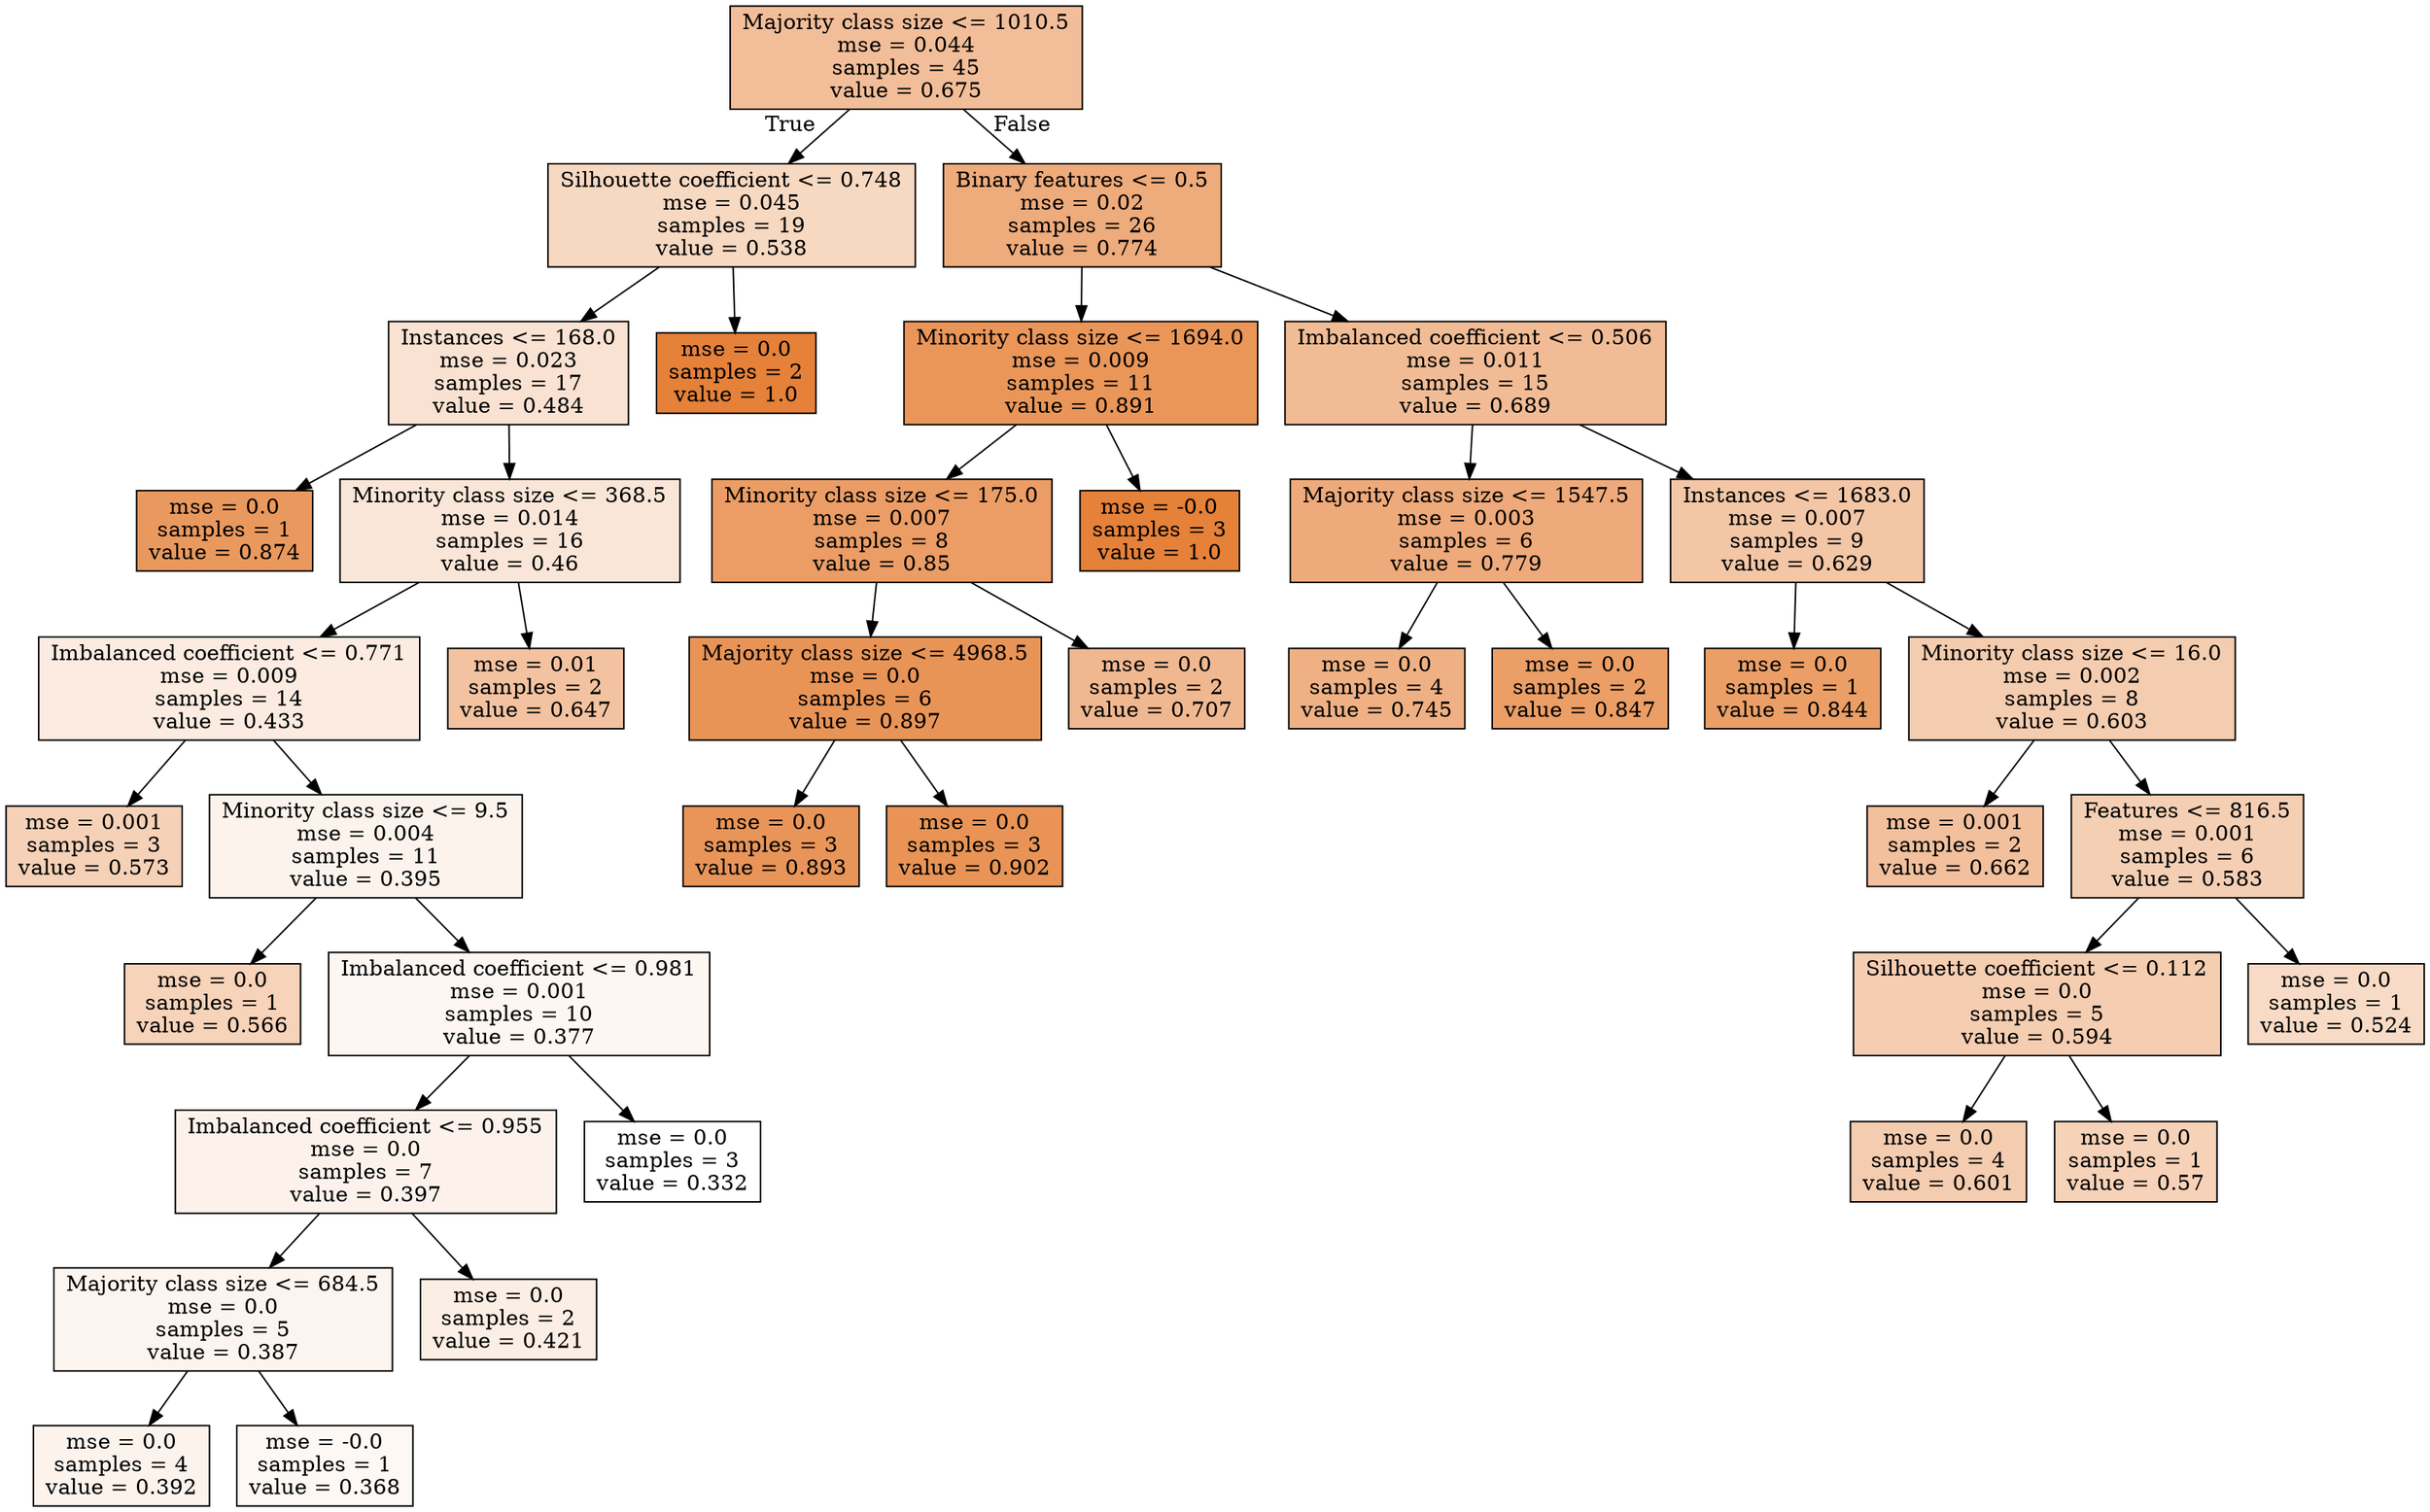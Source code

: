 digraph Tree {
node [shape=box, style="filled", color="black"] ;
0 [label="Majority class size <= 1010.5\nmse = 0.044\nsamples = 45\nvalue = 0.675", fillcolor="#e5813983"] ;
1 [label="Silhouette coefficient <= 0.748\nmse = 0.045\nsamples = 19\nvalue = 0.538", fillcolor="#e581394f"] ;
0 -> 1 [labeldistance=2.5, labelangle=45, headlabel="True"] ;
2 [label="Instances <= 168.0\nmse = 0.023\nsamples = 17\nvalue = 0.484", fillcolor="#e581393a"] ;
1 -> 2 ;
3 [label="mse = 0.0\nsamples = 1\nvalue = 0.874", fillcolor="#e58139cf"] ;
2 -> 3 ;
4 [label="Minority class size <= 368.5\nmse = 0.014\nsamples = 16\nvalue = 0.46", fillcolor="#e5813931"] ;
2 -> 4 ;
5 [label="Imbalanced coefficient <= 0.771\nmse = 0.009\nsamples = 14\nvalue = 0.433", fillcolor="#e5813927"] ;
4 -> 5 ;
6 [label="mse = 0.001\nsamples = 3\nvalue = 0.573", fillcolor="#e581395c"] ;
5 -> 6 ;
7 [label="Minority class size <= 9.5\nmse = 0.004\nsamples = 11\nvalue = 0.395", fillcolor="#e5813918"] ;
5 -> 7 ;
8 [label="mse = 0.0\nsamples = 1\nvalue = 0.566", fillcolor="#e5813959"] ;
7 -> 8 ;
9 [label="Imbalanced coefficient <= 0.981\nmse = 0.001\nsamples = 10\nvalue = 0.377", fillcolor="#e5813911"] ;
7 -> 9 ;
10 [label="Imbalanced coefficient <= 0.955\nmse = 0.0\nsamples = 7\nvalue = 0.397", fillcolor="#e5813919"] ;
9 -> 10 ;
11 [label="Majority class size <= 684.5\nmse = 0.0\nsamples = 5\nvalue = 0.387", fillcolor="#e5813915"] ;
10 -> 11 ;
12 [label="mse = 0.0\nsamples = 4\nvalue = 0.392", fillcolor="#e5813917"] ;
11 -> 12 ;
13 [label="mse = -0.0\nsamples = 1\nvalue = 0.368", fillcolor="#e581390e"] ;
11 -> 13 ;
14 [label="mse = 0.0\nsamples = 2\nvalue = 0.421", fillcolor="#e5813922"] ;
10 -> 14 ;
15 [label="mse = 0.0\nsamples = 3\nvalue = 0.332", fillcolor="#e5813900"] ;
9 -> 15 ;
16 [label="mse = 0.01\nsamples = 2\nvalue = 0.647", fillcolor="#e5813978"] ;
4 -> 16 ;
17 [label="mse = 0.0\nsamples = 2\nvalue = 1.0", fillcolor="#e58139ff"] ;
1 -> 17 ;
18 [label="Binary features <= 0.5\nmse = 0.02\nsamples = 26\nvalue = 0.774", fillcolor="#e58139a9"] ;
0 -> 18 [labeldistance=2.5, labelangle=-45, headlabel="False"] ;
19 [label="Minority class size <= 1694.0\nmse = 0.009\nsamples = 11\nvalue = 0.891", fillcolor="#e58139d5"] ;
18 -> 19 ;
20 [label="Minority class size <= 175.0\nmse = 0.007\nsamples = 8\nvalue = 0.85", fillcolor="#e58139c6"] ;
19 -> 20 ;
21 [label="Majority class size <= 4968.5\nmse = 0.0\nsamples = 6\nvalue = 0.897", fillcolor="#e58139d8"] ;
20 -> 21 ;
22 [label="mse = 0.0\nsamples = 3\nvalue = 0.893", fillcolor="#e58139d6"] ;
21 -> 22 ;
23 [label="mse = 0.0\nsamples = 3\nvalue = 0.902", fillcolor="#e58139d9"] ;
21 -> 23 ;
24 [label="mse = 0.0\nsamples = 2\nvalue = 0.707", fillcolor="#e581398f"] ;
20 -> 24 ;
25 [label="mse = -0.0\nsamples = 3\nvalue = 1.0", fillcolor="#e58139ff"] ;
19 -> 25 ;
26 [label="Imbalanced coefficient <= 0.506\nmse = 0.011\nsamples = 15\nvalue = 0.689", fillcolor="#e5813988"] ;
18 -> 26 ;
27 [label="Majority class size <= 1547.5\nmse = 0.003\nsamples = 6\nvalue = 0.779", fillcolor="#e58139ab"] ;
26 -> 27 ;
28 [label="mse = 0.0\nsamples = 4\nvalue = 0.745", fillcolor="#e581399e"] ;
27 -> 28 ;
29 [label="mse = 0.0\nsamples = 2\nvalue = 0.847", fillcolor="#e58139c5"] ;
27 -> 29 ;
30 [label="Instances <= 1683.0\nmse = 0.007\nsamples = 9\nvalue = 0.629", fillcolor="#e5813972"] ;
26 -> 30 ;
31 [label="mse = 0.0\nsamples = 1\nvalue = 0.844", fillcolor="#e58139c3"] ;
30 -> 31 ;
32 [label="Minority class size <= 16.0\nmse = 0.002\nsamples = 8\nvalue = 0.603", fillcolor="#e5813967"] ;
30 -> 32 ;
33 [label="mse = 0.001\nsamples = 2\nvalue = 0.662", fillcolor="#e581397e"] ;
32 -> 33 ;
34 [label="Features <= 816.5\nmse = 0.001\nsamples = 6\nvalue = 0.583", fillcolor="#e5813960"] ;
32 -> 34 ;
35 [label="Silhouette coefficient <= 0.112\nmse = 0.0\nsamples = 5\nvalue = 0.594", fillcolor="#e5813964"] ;
34 -> 35 ;
36 [label="mse = 0.0\nsamples = 4\nvalue = 0.601", fillcolor="#e5813967"] ;
35 -> 36 ;
37 [label="mse = 0.0\nsamples = 1\nvalue = 0.57", fillcolor="#e581395b"] ;
35 -> 37 ;
38 [label="mse = 0.0\nsamples = 1\nvalue = 0.524", fillcolor="#e5813949"] ;
34 -> 38 ;
}
